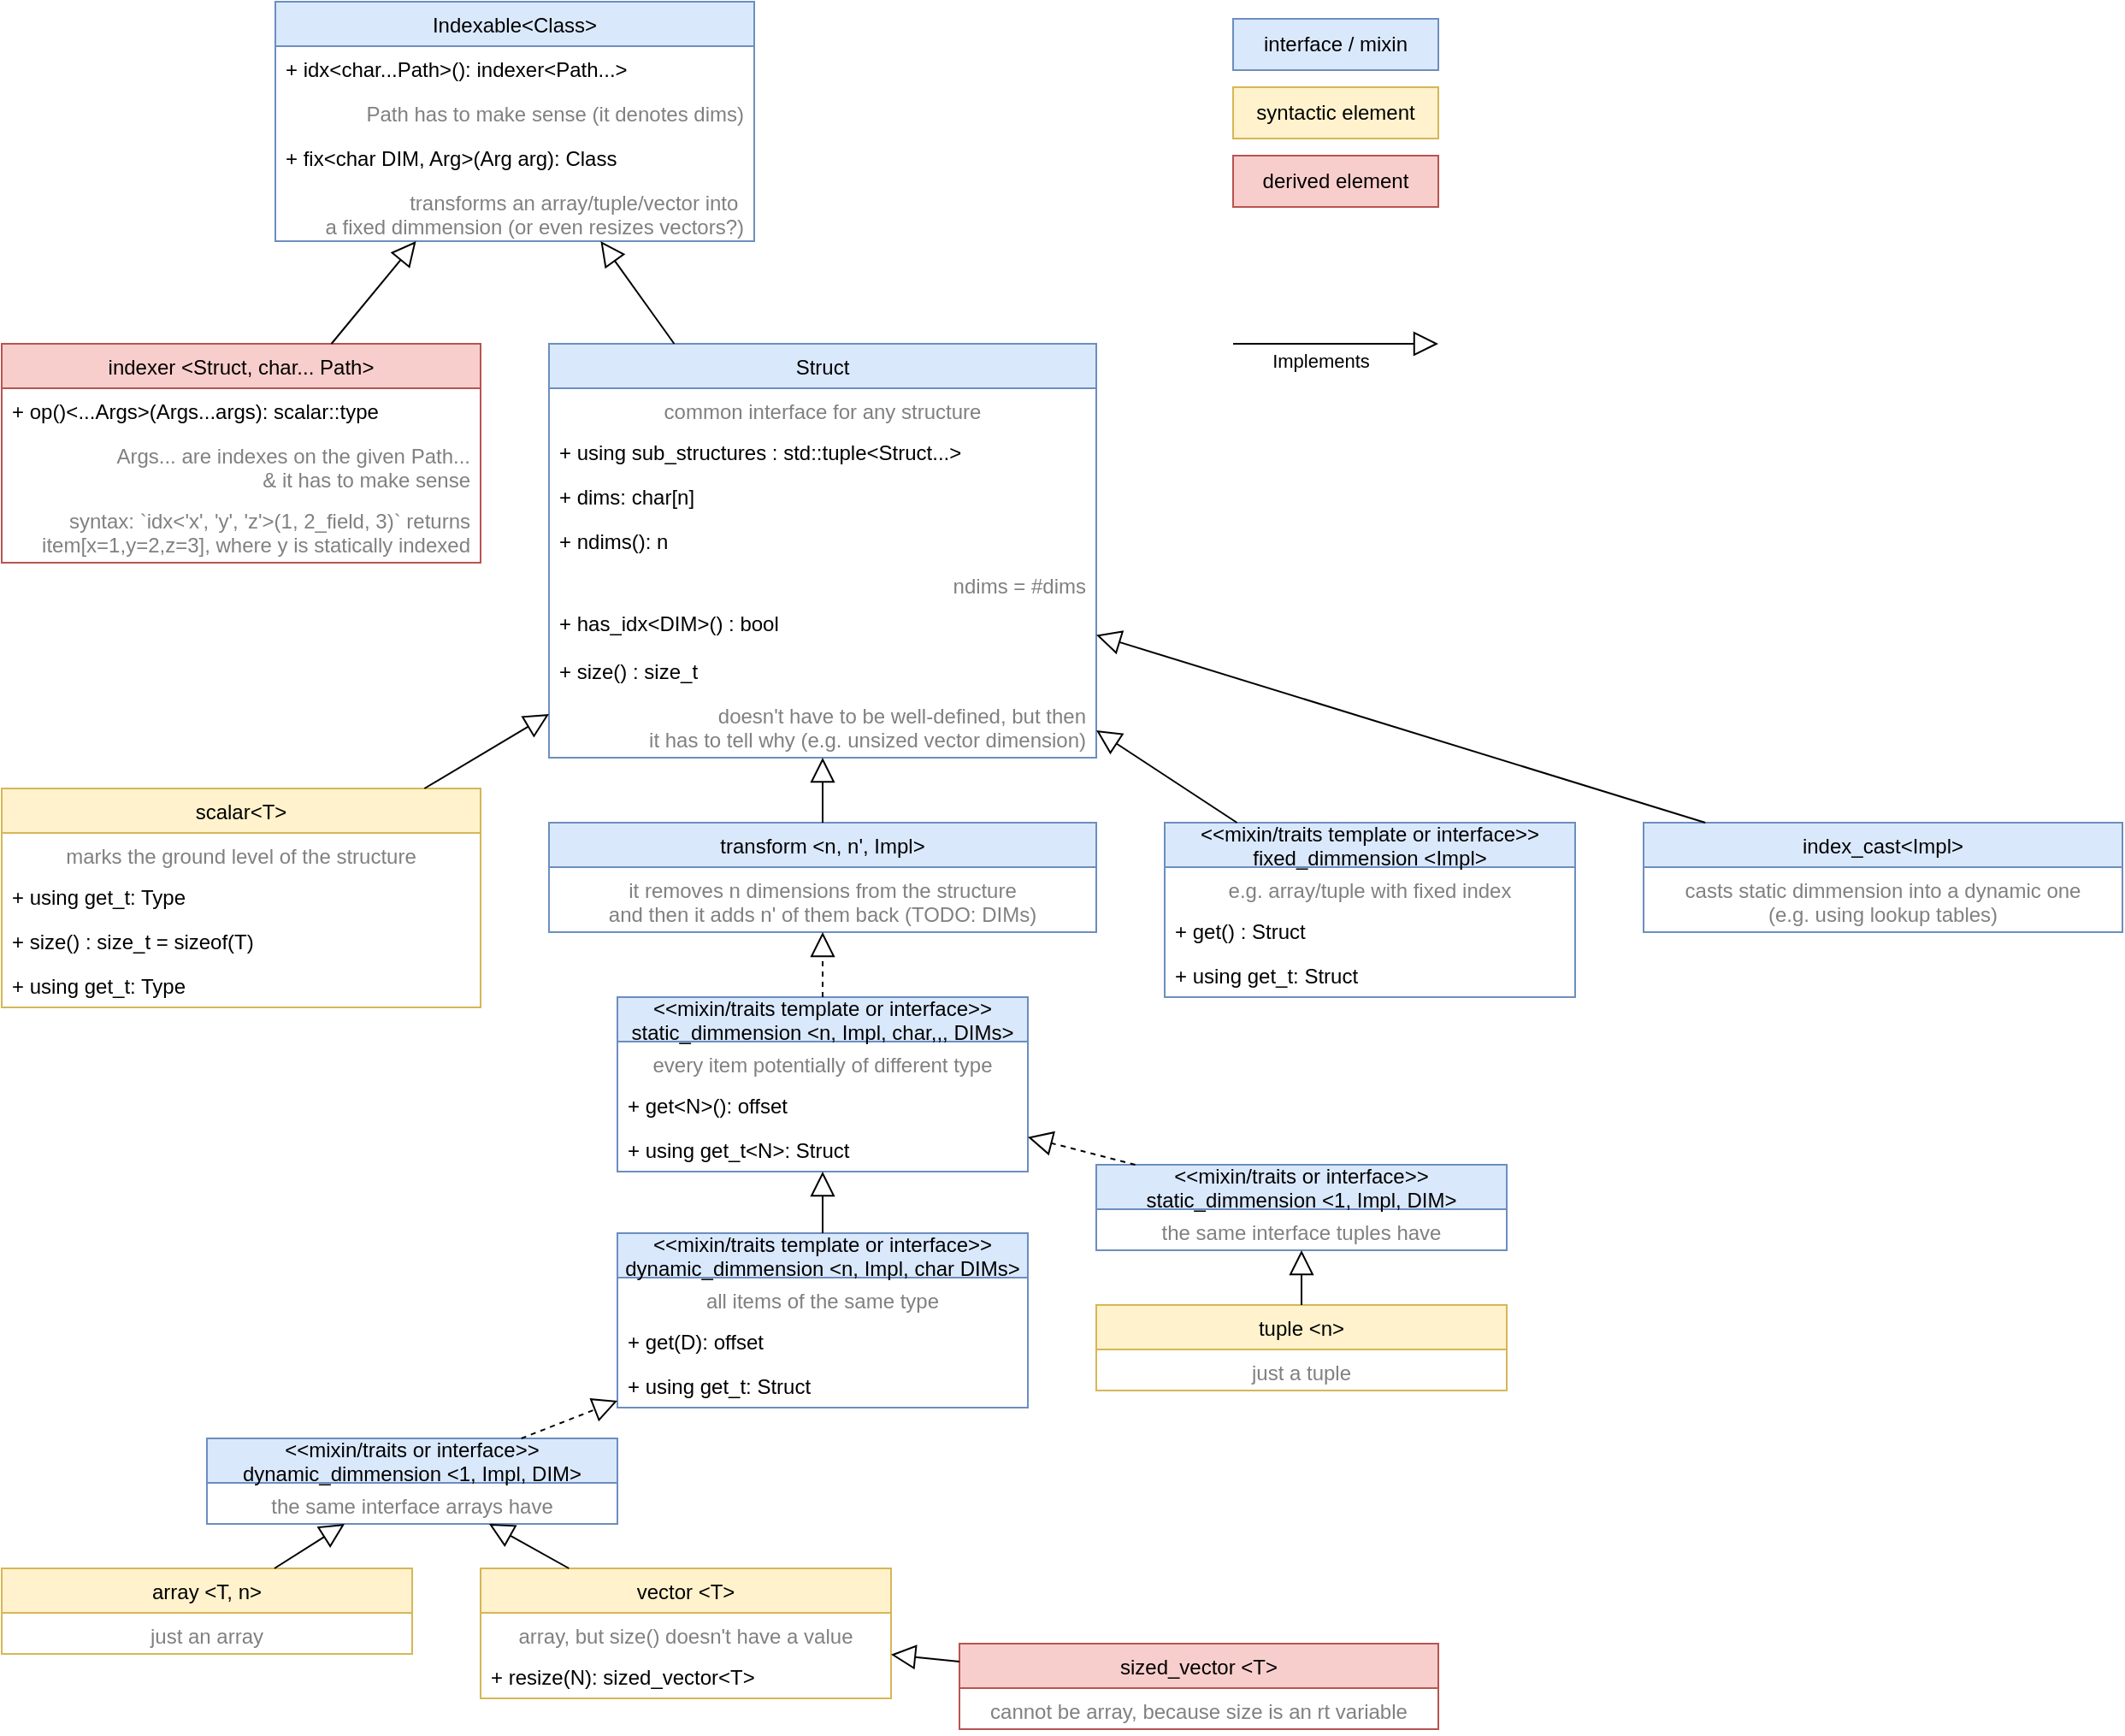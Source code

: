 <mxfile version="13.9.9" type="device"><diagram id="ELx1RhbOvg-Tp1qydur3" name="Page-1"><mxGraphModel dx="1422" dy="947" grid="1" gridSize="10" guides="1" tooltips="1" connect="1" arrows="1" fold="1" page="1" pageScale="1" pageWidth="850" pageHeight="1100" math="0" shadow="0"><root><mxCell id="0"/><mxCell id="1" parent="0"/><mxCell id="lxPfKSCQmuNltVMme_C6-1" value="&lt;&lt;mixin/traits template or interface&gt;&gt;&#10;static_dimmension &lt;n, Impl, char,,, DIMs&gt;" style="swimlane;fontStyle=0;childLayout=stackLayout;horizontal=1;startSize=26;fillColor=#dae8fc;horizontalStack=0;resizeParent=1;resizeParentMax=0;resizeLast=0;collapsible=1;marginBottom=0;strokeColor=#6c8ebf;" parent="1" vertex="1"><mxGeometry x="360" y="582" width="240" height="102" as="geometry"/></mxCell><mxCell id="-Enn-v3pQT1miKNKLqQV-27" value="every item potentially of different type" style="text;strokeColor=none;fillColor=none;align=center;verticalAlign=top;spacingLeft=4;spacingRight=4;overflow=hidden;rotatable=0;points=[[0,0.5],[1,0.5]];portConstraint=eastwest;fontColor=#808080;" parent="lxPfKSCQmuNltVMme_C6-1" vertex="1"><mxGeometry y="26" width="240" height="24" as="geometry"/></mxCell><mxCell id="A52JEfx4326fdEMBh8MM-43" value="+ get&lt;N&gt;(): offset" style="text;strokeColor=none;fillColor=none;align=left;verticalAlign=top;spacingLeft=4;spacingRight=4;overflow=hidden;rotatable=0;points=[[0,0.5],[1,0.5]];portConstraint=eastwest;" parent="lxPfKSCQmuNltVMme_C6-1" vertex="1"><mxGeometry y="50" width="240" height="26" as="geometry"/></mxCell><mxCell id="A52JEfx4326fdEMBh8MM-44" value="+ using get_t&lt;N&gt;: Struct" style="text;strokeColor=none;fillColor=none;align=left;verticalAlign=top;spacingLeft=4;spacingRight=4;overflow=hidden;rotatable=0;points=[[0,0.5],[1,0.5]];portConstraint=eastwest;" parent="lxPfKSCQmuNltVMme_C6-1" vertex="1"><mxGeometry y="76" width="240" height="26" as="geometry"/></mxCell><mxCell id="lxPfKSCQmuNltVMme_C6-5" value="&lt;&lt;mixin/traits template or interface&gt;&gt;&#10;dynamic_dimmension &lt;n, Impl, char DIMs&gt;" style="swimlane;fontStyle=0;childLayout=stackLayout;horizontal=1;startSize=26;fillColor=#dae8fc;horizontalStack=0;resizeParent=1;resizeParentMax=0;resizeLast=0;collapsible=1;marginBottom=0;strokeColor=#6c8ebf;" parent="1" vertex="1"><mxGeometry x="360" y="720" width="240" height="102" as="geometry"/></mxCell><mxCell id="-Enn-v3pQT1miKNKLqQV-28" value="all items of the same type" style="text;strokeColor=none;fillColor=none;align=center;verticalAlign=top;spacingLeft=4;spacingRight=4;overflow=hidden;rotatable=0;points=[[0,0.5],[1,0.5]];portConstraint=eastwest;fontColor=#808080;" parent="lxPfKSCQmuNltVMme_C6-5" vertex="1"><mxGeometry y="26" width="240" height="24" as="geometry"/></mxCell><mxCell id="A52JEfx4326fdEMBh8MM-54" value="+ get(D): offset" style="text;strokeColor=none;fillColor=none;align=left;verticalAlign=top;spacingLeft=4;spacingRight=4;overflow=hidden;rotatable=0;points=[[0,0.5],[1,0.5]];portConstraint=eastwest;" parent="lxPfKSCQmuNltVMme_C6-5" vertex="1"><mxGeometry y="50" width="240" height="26" as="geometry"/></mxCell><mxCell id="A52JEfx4326fdEMBh8MM-55" value="+ using get_t: Struct" style="text;strokeColor=none;fillColor=none;align=left;verticalAlign=top;spacingLeft=4;spacingRight=4;overflow=hidden;rotatable=0;points=[[0,0.5],[1,0.5]];portConstraint=eastwest;" parent="lxPfKSCQmuNltVMme_C6-5" vertex="1"><mxGeometry y="76" width="240" height="26" as="geometry"/></mxCell><mxCell id="lxPfKSCQmuNltVMme_C6-7" value="" style="endArrow=block;endFill=0;endSize=12;html=1;" parent="1" source="lxPfKSCQmuNltVMme_C6-5" target="lxPfKSCQmuNltVMme_C6-1" edge="1"><mxGeometry width="160" relative="1" as="geometry"><mxPoint x="200" y="996" as="sourcePoint"/><mxPoint x="180" y="656" as="targetPoint"/></mxGeometry></mxCell><mxCell id="A52JEfx4326fdEMBh8MM-5" value="&lt;&lt;mixin/traits or interface&gt;&gt;&#10;static_dimmension &lt;1, Impl, DIM&gt;" style="swimlane;fontStyle=0;childLayout=stackLayout;horizontal=1;startSize=26;fillColor=#dae8fc;horizontalStack=0;resizeParent=1;resizeParentMax=0;resizeLast=0;collapsible=1;marginBottom=0;strokeColor=#6c8ebf;" parent="1" vertex="1"><mxGeometry x="640" y="680" width="240" height="50" as="geometry"/></mxCell><mxCell id="-Enn-v3pQT1miKNKLqQV-30" value="the same interface tuples have" style="text;strokeColor=none;fillColor=none;align=center;verticalAlign=top;spacingLeft=4;spacingRight=4;overflow=hidden;rotatable=0;points=[[0,0.5],[1,0.5]];portConstraint=eastwest;fontColor=#808080;" parent="A52JEfx4326fdEMBh8MM-5" vertex="1"><mxGeometry y="26" width="240" height="24" as="geometry"/></mxCell><mxCell id="A52JEfx4326fdEMBh8MM-6" value="" style="endArrow=block;endFill=0;endSize=12;html=1;dashed=1;" parent="1" source="A52JEfx4326fdEMBh8MM-5" target="lxPfKSCQmuNltVMme_C6-1" edge="1"><mxGeometry width="160" relative="1" as="geometry"><mxPoint x="450" y="708" as="sourcePoint"/><mxPoint x="450" y="668" as="targetPoint"/></mxGeometry></mxCell><mxCell id="A52JEfx4326fdEMBh8MM-7" value="tuple &lt;n&gt;" style="swimlane;fontStyle=0;childLayout=stackLayout;horizontal=1;startSize=26;fillColor=#fff2cc;horizontalStack=0;resizeParent=1;resizeParentMax=0;resizeLast=0;collapsible=1;marginBottom=0;strokeColor=#d6b656;" parent="1" vertex="1"><mxGeometry x="640" y="762" width="240" height="50" as="geometry"/></mxCell><mxCell id="5BZrMfo8q3MeRql3wRNn-5" value="just a tuple" style="text;strokeColor=none;fillColor=none;align=center;verticalAlign=top;spacingLeft=4;spacingRight=4;overflow=hidden;rotatable=0;points=[[0,0.5],[1,0.5]];portConstraint=eastwest;fontColor=#808080;" parent="A52JEfx4326fdEMBh8MM-7" vertex="1"><mxGeometry y="26" width="240" height="24" as="geometry"/></mxCell><mxCell id="A52JEfx4326fdEMBh8MM-8" value="" style="endArrow=block;endFill=0;endSize=12;html=1;" parent="1" source="A52JEfx4326fdEMBh8MM-7" target="A52JEfx4326fdEMBh8MM-5" edge="1"><mxGeometry width="160" relative="1" as="geometry"><mxPoint x="250" y="790" as="sourcePoint"/><mxPoint x="250" y="750" as="targetPoint"/></mxGeometry></mxCell><mxCell id="A52JEfx4326fdEMBh8MM-9" value="&lt;&lt;mixin/traits or interface&gt;&gt;&#10;dynamic_dimmension &lt;1, Impl, DIM&gt;" style="swimlane;fontStyle=0;childLayout=stackLayout;horizontal=1;startSize=26;fillColor=#dae8fc;horizontalStack=0;resizeParent=1;resizeParentMax=0;resizeLast=0;collapsible=1;marginBottom=0;strokeColor=#6c8ebf;" parent="1" vertex="1"><mxGeometry x="120" y="840" width="240" height="50" as="geometry"/></mxCell><mxCell id="-Enn-v3pQT1miKNKLqQV-29" value="the same interface arrays have" style="text;strokeColor=none;fillColor=none;align=center;verticalAlign=top;spacingLeft=4;spacingRight=4;overflow=hidden;rotatable=0;points=[[0,0.5],[1,0.5]];portConstraint=eastwest;fontColor=#808080;" parent="A52JEfx4326fdEMBh8MM-9" vertex="1"><mxGeometry y="26" width="240" height="24" as="geometry"/></mxCell><mxCell id="A52JEfx4326fdEMBh8MM-10" value="" style="endArrow=block;endFill=0;endSize=12;html=1;dashed=1;" parent="1" source="A52JEfx4326fdEMBh8MM-9" target="lxPfKSCQmuNltVMme_C6-5" edge="1"><mxGeometry width="160" relative="1" as="geometry"><mxPoint x="570" y="669" as="sourcePoint"/><mxPoint x="530" y="668" as="targetPoint"/></mxGeometry></mxCell><mxCell id="A52JEfx4326fdEMBh8MM-12" value="vector &lt;T&gt;" style="swimlane;fontStyle=0;childLayout=stackLayout;horizontal=1;startSize=26;fillColor=#fff2cc;horizontalStack=0;resizeParent=1;resizeParentMax=0;resizeLast=0;collapsible=1;marginBottom=0;strokeColor=#d6b656;" parent="1" vertex="1"><mxGeometry x="280" y="916" width="240" height="76" as="geometry"/></mxCell><mxCell id="5BZrMfo8q3MeRql3wRNn-1" value="array, but size() doesn't have a value" style="text;strokeColor=none;fillColor=none;align=center;verticalAlign=top;spacingLeft=4;spacingRight=4;overflow=hidden;rotatable=0;points=[[0,0.5],[1,0.5]];portConstraint=eastwest;fontColor=#808080;" parent="A52JEfx4326fdEMBh8MM-12" vertex="1"><mxGeometry y="26" width="240" height="24" as="geometry"/></mxCell><mxCell id="-Enn-v3pQT1miKNKLqQV-5" value="+ resize(N): sized_vector&lt;T&gt;" style="text;strokeColor=none;fillColor=none;align=left;verticalAlign=top;spacingLeft=4;spacingRight=4;overflow=hidden;rotatable=0;points=[[0,0.5],[1,0.5]];portConstraint=eastwest;" parent="A52JEfx4326fdEMBh8MM-12" vertex="1"><mxGeometry y="50" width="240" height="26" as="geometry"/></mxCell><mxCell id="A52JEfx4326fdEMBh8MM-13" value="array &lt;T, n&gt;" style="swimlane;fontStyle=0;childLayout=stackLayout;horizontal=1;startSize=26;fillColor=#fff2cc;horizontalStack=0;resizeParent=1;resizeParentMax=0;resizeLast=0;collapsible=1;marginBottom=0;strokeColor=#d6b656;" parent="1" vertex="1"><mxGeometry y="916" width="240" height="50" as="geometry"/></mxCell><mxCell id="5BZrMfo8q3MeRql3wRNn-4" value="just an array" style="text;strokeColor=none;fillColor=none;align=center;verticalAlign=top;spacingLeft=4;spacingRight=4;overflow=hidden;rotatable=0;points=[[0,0.5],[1,0.5]];portConstraint=eastwest;fontColor=#808080;" parent="A52JEfx4326fdEMBh8MM-13" vertex="1"><mxGeometry y="26" width="240" height="24" as="geometry"/></mxCell><mxCell id="A52JEfx4326fdEMBh8MM-14" value="" style="endArrow=block;endFill=0;endSize=12;html=1;" parent="1" source="A52JEfx4326fdEMBh8MM-13" target="A52JEfx4326fdEMBh8MM-9" edge="1"><mxGeometry width="160" relative="1" as="geometry"><mxPoint x="450" y="748" as="sourcePoint"/><mxPoint x="450" y="708" as="targetPoint"/></mxGeometry></mxCell><mxCell id="A52JEfx4326fdEMBh8MM-15" value="" style="endArrow=block;endFill=0;endSize=12;html=1;" parent="1" source="A52JEfx4326fdEMBh8MM-12" target="A52JEfx4326fdEMBh8MM-9" edge="1"><mxGeometry width="160" relative="1" as="geometry"><mxPoint x="530" y="868" as="sourcePoint"/><mxPoint x="610" y="826" as="targetPoint"/></mxGeometry></mxCell><mxCell id="A52JEfx4326fdEMBh8MM-20" value="transform &lt;n, n', Impl&gt;" style="swimlane;fontStyle=0;childLayout=stackLayout;horizontal=1;startSize=26;fillColor=#dae8fc;horizontalStack=0;resizeParent=1;resizeParentMax=0;resizeLast=0;collapsible=1;marginBottom=0;strokeColor=#6c8ebf;" parent="1" vertex="1"><mxGeometry x="320" y="480" width="320" height="64" as="geometry"/></mxCell><mxCell id="-Enn-v3pQT1miKNKLqQV-6" value="it removes n dimensions from the structure&#10;and then it adds n' of them back (TODO: DIMs)" style="text;strokeColor=none;fillColor=none;align=center;verticalAlign=top;spacingLeft=4;spacingRight=4;overflow=hidden;rotatable=0;points=[[0,0.5],[1,0.5]];portConstraint=eastwest;fontColor=#808080;" parent="A52JEfx4326fdEMBh8MM-20" vertex="1"><mxGeometry y="26" width="320" height="38" as="geometry"/></mxCell><mxCell id="A52JEfx4326fdEMBh8MM-23" value="indexer &lt;Struct, char... Path&gt;" style="swimlane;fontStyle=0;childLayout=stackLayout;horizontal=1;startSize=26;fillColor=#f8cecc;horizontalStack=0;resizeParent=1;resizeParentMax=0;resizeLast=0;collapsible=1;marginBottom=0;strokeColor=#b85450;" parent="1" vertex="1"><mxGeometry y="200" width="280" height="128" as="geometry"/></mxCell><mxCell id="A52JEfx4326fdEMBh8MM-56" value="+ op()&lt;...Args&gt;(Args...args): scalar::type" style="text;strokeColor=none;fillColor=none;align=left;verticalAlign=top;spacingLeft=4;spacingRight=4;overflow=hidden;rotatable=0;points=[[0,0.5],[1,0.5]];portConstraint=eastwest;" parent="A52JEfx4326fdEMBh8MM-23" vertex="1"><mxGeometry y="26" width="280" height="26" as="geometry"/></mxCell><mxCell id="A52JEfx4326fdEMBh8MM-59" value="Args... are indexes on the given Path...&#10;&amp; it has to make sense" style="text;strokeColor=none;fillColor=none;align=right;verticalAlign=top;spacingLeft=4;spacingRight=4;overflow=hidden;rotatable=0;points=[[0,0.5],[1,0.5]];portConstraint=eastwest;fontColor=#808080;" parent="A52JEfx4326fdEMBh8MM-23" vertex="1"><mxGeometry y="52" width="280" height="38" as="geometry"/></mxCell><mxCell id="-Enn-v3pQT1miKNKLqQV-8" value="syntax: `idx&lt;'x', 'y', 'z'&gt;(1, 2_field, 3)` returns&#10;item[x=1,y=2,z=3], where y is statically indexed" style="text;strokeColor=none;fillColor=none;align=right;verticalAlign=top;spacingLeft=4;spacingRight=4;overflow=hidden;rotatable=0;points=[[0,0.5],[1,0.5]];portConstraint=eastwest;fontColor=#808080;" parent="A52JEfx4326fdEMBh8MM-23" vertex="1"><mxGeometry y="90" width="280" height="38" as="geometry"/></mxCell><mxCell id="A52JEfx4326fdEMBh8MM-24" value="Struct" style="swimlane;fontStyle=0;childLayout=stackLayout;horizontal=1;startSize=26;fillColor=#dae8fc;horizontalStack=0;resizeParent=1;resizeParentMax=0;resizeLast=0;collapsible=1;marginBottom=0;strokeColor=#6c8ebf;" parent="1" vertex="1"><mxGeometry x="320" y="200" width="320" height="242" as="geometry"/></mxCell><mxCell id="-Enn-v3pQT1miKNKLqQV-19" value="common interface for any structure" style="text;strokeColor=none;fillColor=none;align=center;verticalAlign=top;spacingLeft=4;spacingRight=4;overflow=hidden;rotatable=0;points=[[0,0.5],[1,0.5]];portConstraint=eastwest;fontColor=#808080;" parent="A52JEfx4326fdEMBh8MM-24" vertex="1"><mxGeometry y="26" width="320" height="24" as="geometry"/></mxCell><mxCell id="-Enn-v3pQT1miKNKLqQV-11" value="+ using sub_structures : std::tuple&lt;Struct...&gt;" style="text;strokeColor=none;fillColor=none;align=left;verticalAlign=top;spacingLeft=4;spacingRight=4;overflow=hidden;rotatable=0;points=[[0,0.5],[1,0.5]];portConstraint=eastwest;" parent="A52JEfx4326fdEMBh8MM-24" vertex="1"><mxGeometry y="50" width="320" height="26" as="geometry"/></mxCell><mxCell id="5BZrMfo8q3MeRql3wRNn-3" value="+ dims: char[n]" style="text;strokeColor=none;fillColor=none;align=left;verticalAlign=top;spacingLeft=4;spacingRight=4;overflow=hidden;rotatable=0;points=[[0,0.5],[1,0.5]];portConstraint=eastwest;" parent="A52JEfx4326fdEMBh8MM-24" vertex="1"><mxGeometry y="76" width="320" height="26" as="geometry"/></mxCell><mxCell id="-Enn-v3pQT1miKNKLqQV-25" value="+ ndims(): n" style="text;strokeColor=none;fillColor=none;align=left;verticalAlign=top;spacingLeft=4;spacingRight=4;overflow=hidden;rotatable=0;points=[[0,0.5],[1,0.5]];portConstraint=eastwest;" parent="A52JEfx4326fdEMBh8MM-24" vertex="1"><mxGeometry y="102" width="320" height="26" as="geometry"/></mxCell><mxCell id="5BZrMfo8q3MeRql3wRNn-2" value="ndims = #dims" style="text;strokeColor=none;fillColor=none;align=right;verticalAlign=top;spacingLeft=4;spacingRight=4;overflow=hidden;rotatable=0;points=[[0,0.5],[1,0.5]];portConstraint=eastwest;fontColor=#808080;" parent="A52JEfx4326fdEMBh8MM-24" vertex="1"><mxGeometry y="128" width="320" height="22" as="geometry"/></mxCell><mxCell id="-Enn-v3pQT1miKNKLqQV-12" value="+ has_idx&lt;DIM&gt;() : bool" style="text;strokeColor=none;fillColor=none;align=left;verticalAlign=top;spacingLeft=4;spacingRight=4;overflow=hidden;rotatable=0;points=[[0,0.5],[1,0.5]];portConstraint=eastwest;" parent="A52JEfx4326fdEMBh8MM-24" vertex="1"><mxGeometry y="150" width="320" height="28" as="geometry"/></mxCell><mxCell id="-Enn-v3pQT1miKNKLqQV-14" value="+ size() : size_t" style="text;strokeColor=none;fillColor=none;align=left;verticalAlign=top;spacingLeft=4;spacingRight=4;overflow=hidden;rotatable=0;points=[[0,0.5],[1,0.5]];portConstraint=eastwest;" parent="A52JEfx4326fdEMBh8MM-24" vertex="1"><mxGeometry y="178" width="320" height="26" as="geometry"/></mxCell><mxCell id="-Enn-v3pQT1miKNKLqQV-15" value="doesn't have to be well-defined, but then&#10;it has to tell why (e.g. unsized vector dimension)" style="text;strokeColor=none;fillColor=none;align=right;verticalAlign=top;spacingLeft=4;spacingRight=4;overflow=hidden;rotatable=0;points=[[0,0.5],[1,0.5]];portConstraint=eastwest;fontColor=#808080;" parent="A52JEfx4326fdEMBh8MM-24" vertex="1"><mxGeometry y="204" width="320" height="38" as="geometry"/></mxCell><mxCell id="A52JEfx4326fdEMBh8MM-45" value="scalar&lt;T&gt;" style="swimlane;fontStyle=0;childLayout=stackLayout;horizontal=1;startSize=26;fillColor=#fff2cc;horizontalStack=0;resizeParent=1;resizeParentMax=0;resizeLast=0;collapsible=1;marginBottom=0;strokeColor=#d6b656;" parent="1" vertex="1"><mxGeometry y="460" width="280" height="128" as="geometry"/></mxCell><mxCell id="-Enn-v3pQT1miKNKLqQV-16" value="marks the ground level of the structure" style="text;strokeColor=none;fillColor=none;align=center;verticalAlign=top;spacingLeft=4;spacingRight=4;overflow=hidden;rotatable=0;points=[[0,0.5],[1,0.5]];portConstraint=eastwest;fontColor=#808080;" parent="A52JEfx4326fdEMBh8MM-45" vertex="1"><mxGeometry y="26" width="280" height="24" as="geometry"/></mxCell><mxCell id="-Enn-v3pQT1miKNKLqQV-22" value="+ using get_t: Type" style="text;strokeColor=none;fillColor=none;align=left;verticalAlign=top;spacingLeft=4;spacingRight=4;overflow=hidden;rotatable=0;points=[[0,0.5],[1,0.5]];portConstraint=eastwest;" parent="A52JEfx4326fdEMBh8MM-45" vertex="1"><mxGeometry y="50" width="280" height="26" as="geometry"/></mxCell><mxCell id="-Enn-v3pQT1miKNKLqQV-20" value="+ size() : size_t = sizeof(T)" style="text;strokeColor=none;fillColor=none;align=left;verticalAlign=top;spacingLeft=4;spacingRight=4;overflow=hidden;rotatable=0;points=[[0,0.5],[1,0.5]];portConstraint=eastwest;" parent="A52JEfx4326fdEMBh8MM-45" vertex="1"><mxGeometry y="76" width="280" height="26" as="geometry"/></mxCell><mxCell id="-Enn-v3pQT1miKNKLqQV-21" value="+ using get_t: Type" style="text;strokeColor=none;fillColor=none;align=left;verticalAlign=top;spacingLeft=4;spacingRight=4;overflow=hidden;rotatable=0;points=[[0,0.5],[1,0.5]];portConstraint=eastwest;" parent="A52JEfx4326fdEMBh8MM-45" vertex="1"><mxGeometry y="102" width="280" height="26" as="geometry"/></mxCell><mxCell id="A52JEfx4326fdEMBh8MM-53" value="" style="endArrow=block;endFill=0;endSize=12;html=1;" parent="1" source="A52JEfx4326fdEMBh8MM-45" target="A52JEfx4326fdEMBh8MM-24" edge="1"><mxGeometry width="160" relative="1" as="geometry"><mxPoint x="651.12" y="284.024" as="sourcePoint"/><mxPoint x="690" y="246" as="targetPoint"/></mxGeometry></mxCell><mxCell id="A52JEfx4326fdEMBh8MM-62" value="&lt;&lt;mixin/traits template or interface&gt;&gt;&#10;fixed_dimmension &lt;Impl&gt;" style="swimlane;fontStyle=0;childLayout=stackLayout;horizontal=1;startSize=26;fillColor=#dae8fc;horizontalStack=0;resizeParent=1;resizeParentMax=0;resizeLast=0;collapsible=1;marginBottom=0;strokeColor=#6c8ebf;" parent="1" vertex="1"><mxGeometry x="680" y="480" width="240" height="102" as="geometry"/></mxCell><mxCell id="-Enn-v3pQT1miKNKLqQV-26" value="e.g. array/tuple with fixed index" style="text;strokeColor=none;fillColor=none;align=center;verticalAlign=top;spacingLeft=4;spacingRight=4;overflow=hidden;rotatable=0;points=[[0,0.5],[1,0.5]];portConstraint=eastwest;fontColor=#808080;" parent="A52JEfx4326fdEMBh8MM-62" vertex="1"><mxGeometry y="26" width="240" height="24" as="geometry"/></mxCell><mxCell id="A52JEfx4326fdEMBh8MM-64" value="+ get() : Struct" style="text;strokeColor=none;fillColor=none;align=left;verticalAlign=top;spacingLeft=4;spacingRight=4;overflow=hidden;rotatable=0;points=[[0,0.5],[1,0.5]];portConstraint=eastwest;" parent="A52JEfx4326fdEMBh8MM-62" vertex="1"><mxGeometry y="50" width="240" height="26" as="geometry"/></mxCell><mxCell id="-Enn-v3pQT1miKNKLqQV-13" value="+ using get_t: Struct" style="text;strokeColor=none;fillColor=none;align=left;verticalAlign=top;spacingLeft=4;spacingRight=4;overflow=hidden;rotatable=0;points=[[0,0.5],[1,0.5]];portConstraint=eastwest;" parent="A52JEfx4326fdEMBh8MM-62" vertex="1"><mxGeometry y="76" width="240" height="26" as="geometry"/></mxCell><mxCell id="A52JEfx4326fdEMBh8MM-65" value="" style="endArrow=block;endFill=0;endSize=12;html=1;" parent="1" source="A52JEfx4326fdEMBh8MM-62" target="A52JEfx4326fdEMBh8MM-24" edge="1"><mxGeometry width="160" relative="1" as="geometry"><mxPoint x="312.222" y="548" as="sourcePoint"/><mxPoint x="159.441" y="570" as="targetPoint"/></mxGeometry></mxCell><mxCell id="A52JEfx4326fdEMBh8MM-71" value="Indexable&lt;Class&gt;" style="swimlane;fontStyle=0;childLayout=stackLayout;horizontal=1;startSize=26;fillColor=#dae8fc;horizontalStack=0;resizeParent=1;resizeParentMax=0;resizeLast=0;collapsible=1;marginBottom=0;strokeColor=#6c8ebf;" parent="1" vertex="1"><mxGeometry x="160" width="280" height="140" as="geometry"/></mxCell><mxCell id="A52JEfx4326fdEMBh8MM-72" value="+ idx&lt;char...Path&gt;(): indexer&lt;Path...&gt;" style="text;strokeColor=none;fillColor=none;align=left;verticalAlign=top;spacingLeft=4;spacingRight=4;overflow=hidden;rotatable=0;points=[[0,0.5],[1,0.5]];portConstraint=eastwest;" parent="A52JEfx4326fdEMBh8MM-71" vertex="1"><mxGeometry y="26" width="280" height="26" as="geometry"/></mxCell><mxCell id="A52JEfx4326fdEMBh8MM-73" value="Path has to make sense (it denotes dims)" style="text;strokeColor=none;fillColor=none;align=right;verticalAlign=top;spacingLeft=4;spacingRight=4;overflow=hidden;rotatable=0;points=[[0,0.5],[1,0.5]];portConstraint=eastwest;fontColor=#808080;" parent="A52JEfx4326fdEMBh8MM-71" vertex="1"><mxGeometry y="52" width="280" height="26" as="geometry"/></mxCell><mxCell id="A52JEfx4326fdEMBh8MM-74" value="+ fix&lt;char DIM, Arg&gt;(Arg arg): Class" style="text;strokeColor=none;fillColor=none;align=left;verticalAlign=top;spacingLeft=4;spacingRight=4;overflow=hidden;rotatable=0;points=[[0,0.5],[1,0.5]];portConstraint=eastwest;" parent="A52JEfx4326fdEMBh8MM-71" vertex="1"><mxGeometry y="78" width="280" height="26" as="geometry"/></mxCell><mxCell id="-Enn-v3pQT1miKNKLqQV-42" value="transforms an array/tuple/vector into &#10;a fixed dimmension (or even resizes vectors?)" style="text;strokeColor=none;fillColor=none;align=right;verticalAlign=top;spacingLeft=4;spacingRight=4;overflow=hidden;rotatable=0;points=[[0,0.5],[1,0.5]];portConstraint=eastwest;fontColor=#808080;" parent="A52JEfx4326fdEMBh8MM-71" vertex="1"><mxGeometry y="104" width="280" height="36" as="geometry"/></mxCell><mxCell id="A52JEfx4326fdEMBh8MM-75" value="" style="endArrow=block;endFill=0;endSize=12;html=1;" parent="1" source="A52JEfx4326fdEMBh8MM-24" target="A52JEfx4326fdEMBh8MM-71" edge="1"><mxGeometry width="160" relative="1" as="geometry"><mxPoint x="520" y="200" as="sourcePoint"/><mxPoint x="360" y="230" as="targetPoint"/></mxGeometry></mxCell><mxCell id="A52JEfx4326fdEMBh8MM-76" value="" style="endArrow=block;endFill=0;endSize=12;html=1;" parent="1" source="A52JEfx4326fdEMBh8MM-23" target="A52JEfx4326fdEMBh8MM-71" edge="1"><mxGeometry width="160" relative="1" as="geometry"><mxPoint x="198" y="310" as="sourcePoint"/><mxPoint x="200.859" y="262" as="targetPoint"/></mxGeometry></mxCell><mxCell id="A52JEfx4326fdEMBh8MM-79" value="sized_vector &lt;T&gt;" style="swimlane;fontStyle=0;childLayout=stackLayout;horizontal=1;startSize=26;fillColor=#f8cecc;horizontalStack=0;resizeParent=1;resizeParentMax=0;resizeLast=0;collapsible=1;marginBottom=0;strokeColor=#b85450;" parent="1" vertex="1"><mxGeometry x="560" y="960" width="280" height="50" as="geometry"/></mxCell><mxCell id="-Enn-v3pQT1miKNKLqQV-31" value="cannot be array, because size is an rt variable" style="text;strokeColor=none;fillColor=none;align=center;verticalAlign=top;spacingLeft=4;spacingRight=4;overflow=hidden;rotatable=0;points=[[0,0.5],[1,0.5]];portConstraint=eastwest;fontColor=#808080;" parent="A52JEfx4326fdEMBh8MM-79" vertex="1"><mxGeometry y="26" width="280" height="24" as="geometry"/></mxCell><mxCell id="A52JEfx4326fdEMBh8MM-80" value="" style="endArrow=block;endFill=0;endSize=12;html=1;" parent="1" source="A52JEfx4326fdEMBh8MM-79" target="A52JEfx4326fdEMBh8MM-12" edge="1"><mxGeometry width="160" relative="1" as="geometry"><mxPoint x="811.121" y="908" as="sourcePoint"/><mxPoint x="748.318" y="866" as="targetPoint"/></mxGeometry></mxCell><mxCell id="-Enn-v3pQT1miKNKLqQV-17" value="" style="endArrow=block;endFill=0;endSize=12;html=1;" parent="1" edge="1"><mxGeometry width="160" relative="1" as="geometry"><mxPoint x="719.997" y="200" as="sourcePoint"/><mxPoint x="840" y="200" as="targetPoint"/></mxGeometry></mxCell><mxCell id="-Enn-v3pQT1miKNKLqQV-18" value="Implements" style="edgeLabel;html=1;align=center;verticalAlign=middle;resizable=0;points=[];" parent="-Enn-v3pQT1miKNKLqQV-17" vertex="1" connectable="0"><mxGeometry x="0.362" y="1" relative="1" as="geometry"><mxPoint x="-31.17" y="11" as="offset"/></mxGeometry></mxCell><mxCell id="-Enn-v3pQT1miKNKLqQV-34" value="" style="endArrow=block;endFill=0;endSize=12;html=1;dashed=1;" parent="1" source="lxPfKSCQmuNltVMme_C6-1" target="A52JEfx4326fdEMBh8MM-20" edge="1"><mxGeometry width="160" relative="1" as="geometry"><mxPoint x="1160" y="606.4" as="sourcePoint"/><mxPoint x="990.0" y="736.0" as="targetPoint"/></mxGeometry></mxCell><mxCell id="-Enn-v3pQT1miKNKLqQV-36" value="interface / mixin" style="rounded=0;whiteSpace=wrap;html=1;align=center;fillColor=#dae8fc;strokeColor=#6c8ebf;" parent="1" vertex="1"><mxGeometry x="720" y="10" width="120" height="30" as="geometry"/></mxCell><mxCell id="-Enn-v3pQT1miKNKLqQV-37" value="syntactic element" style="rounded=0;whiteSpace=wrap;html=1;align=center;fillColor=#fff2cc;strokeColor=#d6b656;" parent="1" vertex="1"><mxGeometry x="720" y="50" width="120" height="30" as="geometry"/></mxCell><mxCell id="-Enn-v3pQT1miKNKLqQV-39" value="derived element" style="rounded=0;whiteSpace=wrap;html=1;align=center;fillColor=#f8cecc;strokeColor=#b85450;" parent="1" vertex="1"><mxGeometry x="720" y="90" width="120" height="30" as="geometry"/></mxCell><mxCell id="-Enn-v3pQT1miKNKLqQV-40" value="index_cast&lt;Impl&gt;" style="swimlane;fontStyle=0;childLayout=stackLayout;horizontal=1;startSize=26;fillColor=#dae8fc;horizontalStack=0;resizeParent=1;resizeParentMax=0;resizeLast=0;collapsible=1;marginBottom=0;strokeColor=#6c8ebf;" parent="1" vertex="1"><mxGeometry x="960" y="480" width="280" height="64" as="geometry"/></mxCell><mxCell id="-Enn-v3pQT1miKNKLqQV-41" value="casts static dimmension into a dynamic one&#10;(e.g. using lookup tables)" style="text;strokeColor=none;fillColor=none;align=center;verticalAlign=top;spacingLeft=4;spacingRight=4;overflow=hidden;rotatable=0;points=[[0,0.5],[1,0.5]];portConstraint=eastwest;fontColor=#808080;" parent="-Enn-v3pQT1miKNKLqQV-40" vertex="1"><mxGeometry y="26" width="280" height="38" as="geometry"/></mxCell><mxCell id="-Enn-v3pQT1miKNKLqQV-44" value="" style="endArrow=block;endFill=0;endSize=12;html=1;" parent="1" source="A52JEfx4326fdEMBh8MM-20" target="A52JEfx4326fdEMBh8MM-24" edge="1"><mxGeometry width="160" relative="1" as="geometry"><mxPoint x="472.877" y="588" as="sourcePoint"/><mxPoint x="594.702" y="464" as="targetPoint"/></mxGeometry></mxCell><mxCell id="-Enn-v3pQT1miKNKLqQV-45" value="" style="endArrow=block;endFill=0;endSize=12;html=1;" parent="1" source="-Enn-v3pQT1miKNKLqQV-40" target="A52JEfx4326fdEMBh8MM-24" edge="1"><mxGeometry width="160" relative="1" as="geometry"><mxPoint x="750.939" y="548" as="sourcePoint"/><mxPoint x="648.404" y="464" as="targetPoint"/></mxGeometry></mxCell></root></mxGraphModel></diagram></mxfile>